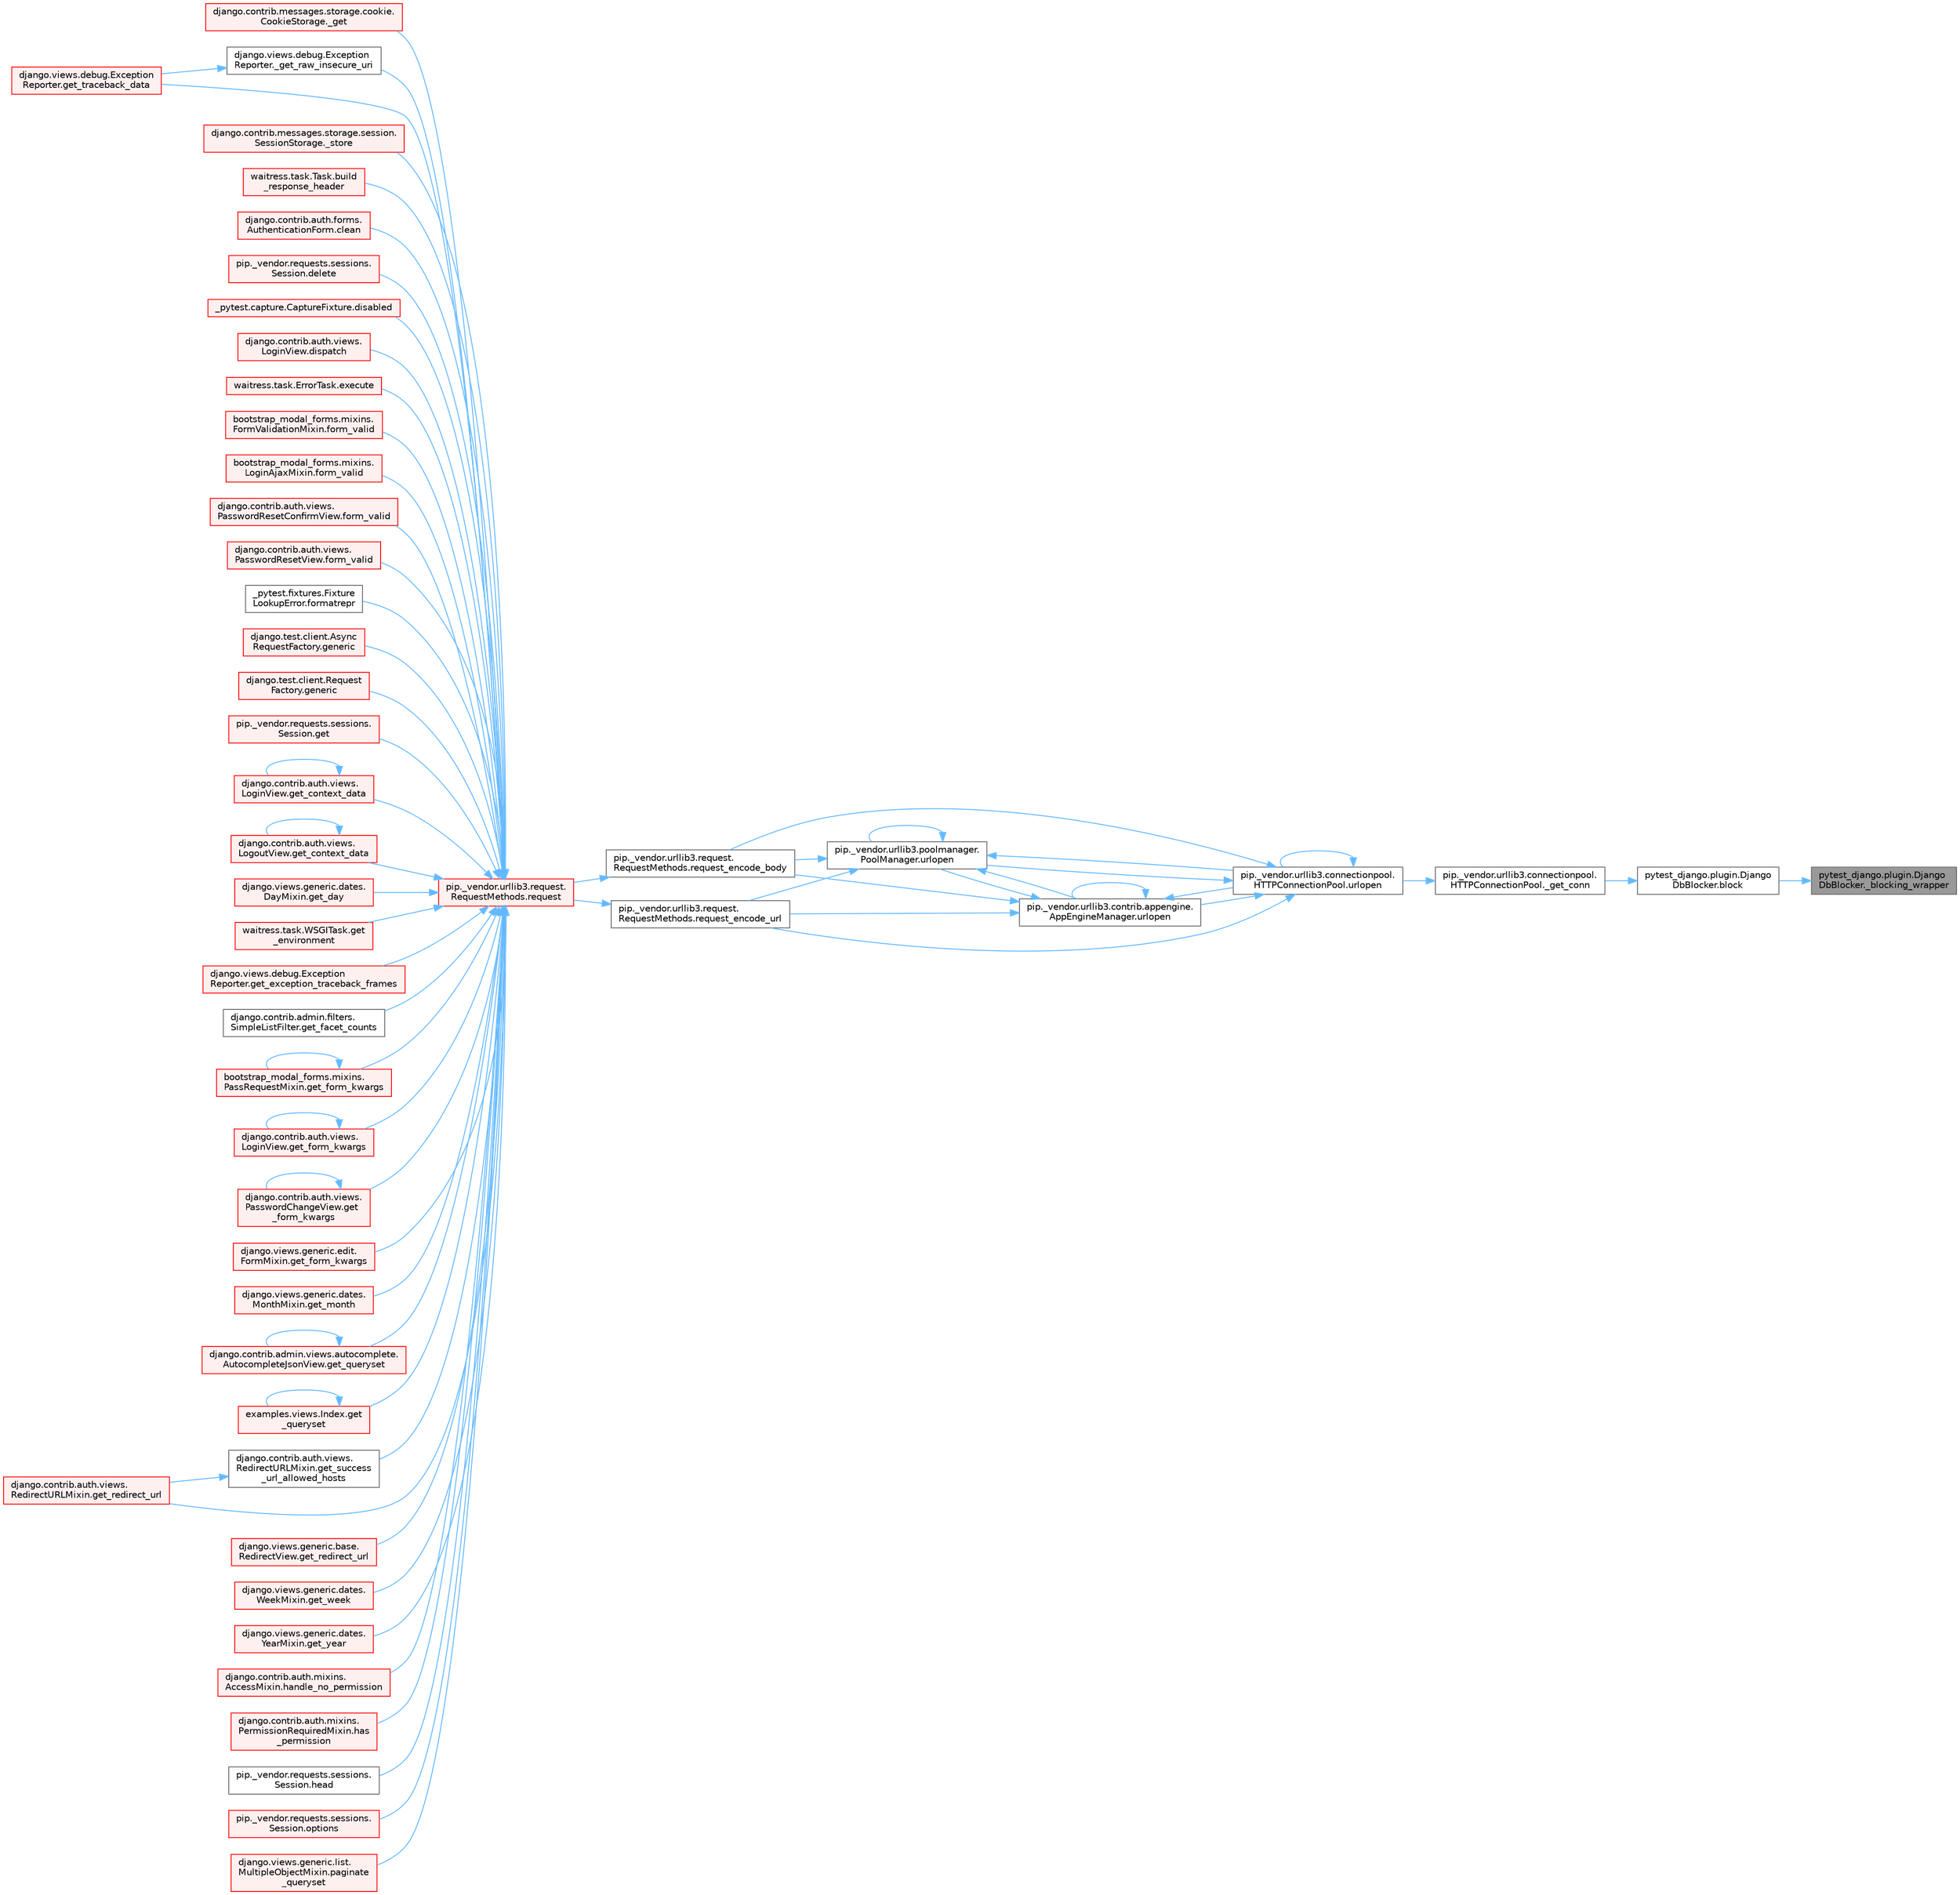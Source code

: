 digraph "pytest_django.plugin.DjangoDbBlocker._blocking_wrapper"
{
 // LATEX_PDF_SIZE
  bgcolor="transparent";
  edge [fontname=Helvetica,fontsize=10,labelfontname=Helvetica,labelfontsize=10];
  node [fontname=Helvetica,fontsize=10,shape=box,height=0.2,width=0.4];
  rankdir="RL";
  Node1 [id="Node000001",label="pytest_django.plugin.Django\lDbBlocker._blocking_wrapper",height=0.2,width=0.4,color="gray40", fillcolor="grey60", style="filled", fontcolor="black",tooltip=" "];
  Node1 -> Node2 [id="edge1_Node000001_Node000002",dir="back",color="steelblue1",style="solid",tooltip=" "];
  Node2 [id="Node000002",label="pytest_django.plugin.Django\lDbBlocker.block",height=0.2,width=0.4,color="grey40", fillcolor="white", style="filled",URL="$classpytest__django_1_1plugin_1_1_django_db_blocker.html#a3a81d35524691da48cf148fad4ca7859",tooltip=" "];
  Node2 -> Node3 [id="edge2_Node000002_Node000003",dir="back",color="steelblue1",style="solid",tooltip=" "];
  Node3 [id="Node000003",label="pip._vendor.urllib3.connectionpool.\lHTTPConnectionPool._get_conn",height=0.2,width=0.4,color="grey40", fillcolor="white", style="filled",URL="$classpip_1_1__vendor_1_1urllib3_1_1connectionpool_1_1_h_t_t_p_connection_pool.html#a9e54ab388e1655911664b7d0424aaa38",tooltip=" "];
  Node3 -> Node4 [id="edge3_Node000003_Node000004",dir="back",color="steelblue1",style="solid",tooltip=" "];
  Node4 [id="Node000004",label="pip._vendor.urllib3.connectionpool.\lHTTPConnectionPool.urlopen",height=0.2,width=0.4,color="grey40", fillcolor="white", style="filled",URL="$classpip_1_1__vendor_1_1urllib3_1_1connectionpool_1_1_h_t_t_p_connection_pool.html#ae35894f81da52ce45fa069cb5e1623c6",tooltip=" "];
  Node4 -> Node5 [id="edge4_Node000004_Node000005",dir="back",color="steelblue1",style="solid",tooltip=" "];
  Node5 [id="Node000005",label="pip._vendor.urllib3.request.\lRequestMethods.request_encode_body",height=0.2,width=0.4,color="grey40", fillcolor="white", style="filled",URL="$classpip_1_1__vendor_1_1urllib3_1_1request_1_1_request_methods.html#a2c8e6a574936ea1059cda06ae71793fc",tooltip=" "];
  Node5 -> Node6 [id="edge5_Node000005_Node000006",dir="back",color="steelblue1",style="solid",tooltip=" "];
  Node6 [id="Node000006",label="pip._vendor.urllib3.request.\lRequestMethods.request",height=0.2,width=0.4,color="red", fillcolor="#FFF0F0", style="filled",URL="$classpip_1_1__vendor_1_1urllib3_1_1request_1_1_request_methods.html#a73541f2f0edc7df7413b043e33c69e7f",tooltip=" "];
  Node6 -> Node7 [id="edge6_Node000006_Node000007",dir="back",color="steelblue1",style="solid",tooltip=" "];
  Node7 [id="Node000007",label="django.contrib.messages.storage.cookie.\lCookieStorage._get",height=0.2,width=0.4,color="red", fillcolor="#FFF0F0", style="filled",URL="$classdjango_1_1contrib_1_1messages_1_1storage_1_1cookie_1_1_cookie_storage.html#a39d084f6072109675c9ef06c047174e8",tooltip=" "];
  Node6 -> Node102 [id="edge7_Node000006_Node000102",dir="back",color="steelblue1",style="solid",tooltip=" "];
  Node102 [id="Node000102",label="django.views.debug.Exception\lReporter._get_raw_insecure_uri",height=0.2,width=0.4,color="grey40", fillcolor="white", style="filled",URL="$classdjango_1_1views_1_1debug_1_1_exception_reporter.html#a7a7120cc6b92c3e1a0b855e351c30f42",tooltip=" "];
  Node102 -> Node103 [id="edge8_Node000102_Node000103",dir="back",color="steelblue1",style="solid",tooltip=" "];
  Node103 [id="Node000103",label="django.views.debug.Exception\lReporter.get_traceback_data",height=0.2,width=0.4,color="red", fillcolor="#FFF0F0", style="filled",URL="$classdjango_1_1views_1_1debug_1_1_exception_reporter.html#ada9d00ba4c901b186db405e92ebbc211",tooltip=" "];
  Node6 -> Node106 [id="edge9_Node000006_Node000106",dir="back",color="steelblue1",style="solid",tooltip=" "];
  Node106 [id="Node000106",label="django.contrib.messages.storage.session.\lSessionStorage._store",height=0.2,width=0.4,color="red", fillcolor="#FFF0F0", style="filled",URL="$classdjango_1_1contrib_1_1messages_1_1storage_1_1session_1_1_session_storage.html#a371ed03facbc7ae28602ede4c99950d0",tooltip=" "];
  Node6 -> Node598 [id="edge10_Node000006_Node000598",dir="back",color="steelblue1",style="solid",tooltip=" "];
  Node598 [id="Node000598",label="waitress.task.Task.build\l_response_header",height=0.2,width=0.4,color="red", fillcolor="#FFF0F0", style="filled",URL="$classwaitress_1_1task_1_1_task.html#a4f20433be6bea4c797bfeb62408b997e",tooltip=" "];
  Node6 -> Node611 [id="edge11_Node000006_Node000611",dir="back",color="steelblue1",style="solid",tooltip=" "];
  Node611 [id="Node000611",label="django.contrib.auth.forms.\lAuthenticationForm.clean",height=0.2,width=0.4,color="red", fillcolor="#FFF0F0", style="filled",URL="$classdjango_1_1contrib_1_1auth_1_1forms_1_1_authentication_form.html#a92d28be6696caa8d1b7068eefe81793a",tooltip=" "];
  Node6 -> Node2894 [id="edge12_Node000006_Node002894",dir="back",color="steelblue1",style="solid",tooltip=" "];
  Node2894 [id="Node002894",label="pip._vendor.requests.sessions.\lSession.delete",height=0.2,width=0.4,color="red", fillcolor="#FFF0F0", style="filled",URL="$classpip_1_1__vendor_1_1requests_1_1sessions_1_1_session.html#abb6cd6b39dde48648dc875227e2e258e",tooltip=" "];
  Node6 -> Node2895 [id="edge13_Node000006_Node002895",dir="back",color="steelblue1",style="solid",tooltip=" "];
  Node2895 [id="Node002895",label="_pytest.capture.CaptureFixture.disabled",height=0.2,width=0.4,color="red", fillcolor="#FFF0F0", style="filled",URL="$class__pytest_1_1capture_1_1_capture_fixture.html#a3dda4f7495bd8fb93f4bd7dad2855d7f",tooltip=" "];
  Node6 -> Node2252 [id="edge14_Node000006_Node002252",dir="back",color="steelblue1",style="solid",tooltip=" "];
  Node2252 [id="Node002252",label="django.contrib.auth.views.\lLoginView.dispatch",height=0.2,width=0.4,color="red", fillcolor="#FFF0F0", style="filled",URL="$classdjango_1_1contrib_1_1auth_1_1views_1_1_login_view.html#a69a0b11a6598453586c755b32dfc02c3",tooltip=" "];
  Node6 -> Node2900 [id="edge15_Node000006_Node002900",dir="back",color="steelblue1",style="solid",tooltip=" "];
  Node2900 [id="Node002900",label="waitress.task.ErrorTask.execute",height=0.2,width=0.4,color="red", fillcolor="#FFF0F0", style="filled",URL="$classwaitress_1_1task_1_1_error_task.html#ad5c6d14c13ba3d33e82b1b138e634bb0",tooltip=" "];
  Node6 -> Node2901 [id="edge16_Node000006_Node002901",dir="back",color="steelblue1",style="solid",tooltip=" "];
  Node2901 [id="Node002901",label="bootstrap_modal_forms.mixins.\lFormValidationMixin.form_valid",height=0.2,width=0.4,color="red", fillcolor="#FFF0F0", style="filled",URL="$classbootstrap__modal__forms_1_1mixins_1_1_form_validation_mixin.html#a415bfd631a922d1368281b015e04ba4c",tooltip=" "];
  Node6 -> Node2902 [id="edge17_Node000006_Node002902",dir="back",color="steelblue1",style="solid",tooltip=" "];
  Node2902 [id="Node002902",label="bootstrap_modal_forms.mixins.\lLoginAjaxMixin.form_valid",height=0.2,width=0.4,color="red", fillcolor="#FFF0F0", style="filled",URL="$classbootstrap__modal__forms_1_1mixins_1_1_login_ajax_mixin.html#a1cba170b69b7fd25ca43d399c808725e",tooltip=" "];
  Node6 -> Node2903 [id="edge18_Node000006_Node002903",dir="back",color="steelblue1",style="solid",tooltip=" "];
  Node2903 [id="Node002903",label="django.contrib.auth.views.\lPasswordResetConfirmView.form_valid",height=0.2,width=0.4,color="red", fillcolor="#FFF0F0", style="filled",URL="$classdjango_1_1contrib_1_1auth_1_1views_1_1_password_reset_confirm_view.html#a6da228b477be1871236a83c005301b3c",tooltip=" "];
  Node6 -> Node2904 [id="edge19_Node000006_Node002904",dir="back",color="steelblue1",style="solid",tooltip=" "];
  Node2904 [id="Node002904",label="django.contrib.auth.views.\lPasswordResetView.form_valid",height=0.2,width=0.4,color="red", fillcolor="#FFF0F0", style="filled",URL="$classdjango_1_1contrib_1_1auth_1_1views_1_1_password_reset_view.html#a1beeb7e6b51b528c0c10b3a74c0d51e3",tooltip=" "];
  Node6 -> Node2905 [id="edge20_Node000006_Node002905",dir="back",color="steelblue1",style="solid",tooltip=" "];
  Node2905 [id="Node002905",label="_pytest.fixtures.Fixture\lLookupError.formatrepr",height=0.2,width=0.4,color="grey40", fillcolor="white", style="filled",URL="$class__pytest_1_1fixtures_1_1_fixture_lookup_error.html#a22b5af6283420cffbeff550a445d243a",tooltip=" "];
  Node6 -> Node2906 [id="edge21_Node000006_Node002906",dir="back",color="steelblue1",style="solid",tooltip=" "];
  Node2906 [id="Node002906",label="django.test.client.Async\lRequestFactory.generic",height=0.2,width=0.4,color="red", fillcolor="#FFF0F0", style="filled",URL="$classdjango_1_1test_1_1client_1_1_async_request_factory.html#a470d6888694e77c09bd7d8bf6d588233",tooltip=" "];
  Node6 -> Node2919 [id="edge22_Node000006_Node002919",dir="back",color="steelblue1",style="solid",tooltip=" "];
  Node2919 [id="Node002919",label="django.test.client.Request\lFactory.generic",height=0.2,width=0.4,color="red", fillcolor="#FFF0F0", style="filled",URL="$classdjango_1_1test_1_1client_1_1_request_factory.html#a24740fe264de91d8c4c1205c9172206d",tooltip=" "];
  Node6 -> Node2920 [id="edge23_Node000006_Node002920",dir="back",color="steelblue1",style="solid",tooltip=" "];
  Node2920 [id="Node002920",label="pip._vendor.requests.sessions.\lSession.get",height=0.2,width=0.4,color="red", fillcolor="#FFF0F0", style="filled",URL="$classpip_1_1__vendor_1_1requests_1_1sessions_1_1_session.html#ad86dcc9de47cd87bf70ecf0f2c537e53",tooltip=" "];
  Node6 -> Node2921 [id="edge24_Node000006_Node002921",dir="back",color="steelblue1",style="solid",tooltip=" "];
  Node2921 [id="Node002921",label="django.contrib.auth.views.\lLoginView.get_context_data",height=0.2,width=0.4,color="red", fillcolor="#FFF0F0", style="filled",URL="$classdjango_1_1contrib_1_1auth_1_1views_1_1_login_view.html#a5acd74035066c40850101f1d9643e328",tooltip=" "];
  Node2921 -> Node2921 [id="edge25_Node002921_Node002921",dir="back",color="steelblue1",style="solid",tooltip=" "];
  Node6 -> Node2922 [id="edge26_Node000006_Node002922",dir="back",color="steelblue1",style="solid",tooltip=" "];
  Node2922 [id="Node002922",label="django.contrib.auth.views.\lLogoutView.get_context_data",height=0.2,width=0.4,color="red", fillcolor="#FFF0F0", style="filled",URL="$classdjango_1_1contrib_1_1auth_1_1views_1_1_logout_view.html#afab0ac15cb452acb486a3f7b9747e43b",tooltip=" "];
  Node2922 -> Node2922 [id="edge27_Node002922_Node002922",dir="back",color="steelblue1",style="solid",tooltip=" "];
  Node6 -> Node2923 [id="edge28_Node000006_Node002923",dir="back",color="steelblue1",style="solid",tooltip=" "];
  Node2923 [id="Node002923",label="django.views.generic.dates.\lDayMixin.get_day",height=0.2,width=0.4,color="red", fillcolor="#FFF0F0", style="filled",URL="$classdjango_1_1views_1_1generic_1_1dates_1_1_day_mixin.html#a410db285b705518118df478a63fc572a",tooltip=" "];
  Node6 -> Node2924 [id="edge29_Node000006_Node002924",dir="back",color="steelblue1",style="solid",tooltip=" "];
  Node2924 [id="Node002924",label="waitress.task.WSGITask.get\l_environment",height=0.2,width=0.4,color="red", fillcolor="#FFF0F0", style="filled",URL="$classwaitress_1_1task_1_1_w_s_g_i_task.html#a9a1b4b87c8f7bee8209018ee7c743c26",tooltip=" "];
  Node6 -> Node2633 [id="edge30_Node000006_Node002633",dir="back",color="steelblue1",style="solid",tooltip=" "];
  Node2633 [id="Node002633",label="django.views.debug.Exception\lReporter.get_exception_traceback_frames",height=0.2,width=0.4,color="red", fillcolor="#FFF0F0", style="filled",URL="$classdjango_1_1views_1_1debug_1_1_exception_reporter.html#a326b08b3941038a5504f8e0a846bae68",tooltip=" "];
  Node6 -> Node2926 [id="edge31_Node000006_Node002926",dir="back",color="steelblue1",style="solid",tooltip=" "];
  Node2926 [id="Node002926",label="django.contrib.admin.filters.\lSimpleListFilter.get_facet_counts",height=0.2,width=0.4,color="grey40", fillcolor="white", style="filled",URL="$classdjango_1_1contrib_1_1admin_1_1filters_1_1_simple_list_filter.html#a97fd984f5668670f0887f81c30f9fda7",tooltip=" "];
  Node6 -> Node2927 [id="edge32_Node000006_Node002927",dir="back",color="steelblue1",style="solid",tooltip=" "];
  Node2927 [id="Node002927",label="bootstrap_modal_forms.mixins.\lPassRequestMixin.get_form_kwargs",height=0.2,width=0.4,color="red", fillcolor="#FFF0F0", style="filled",URL="$classbootstrap__modal__forms_1_1mixins_1_1_pass_request_mixin.html#ad4ae849823f332bb1016a8508cb34ee3",tooltip=" "];
  Node2927 -> Node2927 [id="edge33_Node002927_Node002927",dir="back",color="steelblue1",style="solid",tooltip=" "];
  Node6 -> Node2928 [id="edge34_Node000006_Node002928",dir="back",color="steelblue1",style="solid",tooltip=" "];
  Node2928 [id="Node002928",label="django.contrib.auth.views.\lLoginView.get_form_kwargs",height=0.2,width=0.4,color="red", fillcolor="#FFF0F0", style="filled",URL="$classdjango_1_1contrib_1_1auth_1_1views_1_1_login_view.html#a2eba98b8c16c8a98348679ea2c921d25",tooltip=" "];
  Node2928 -> Node2928 [id="edge35_Node002928_Node002928",dir="back",color="steelblue1",style="solid",tooltip=" "];
  Node6 -> Node2929 [id="edge36_Node000006_Node002929",dir="back",color="steelblue1",style="solid",tooltip=" "];
  Node2929 [id="Node002929",label="django.contrib.auth.views.\lPasswordChangeView.get\l_form_kwargs",height=0.2,width=0.4,color="red", fillcolor="#FFF0F0", style="filled",URL="$classdjango_1_1contrib_1_1auth_1_1views_1_1_password_change_view.html#a553cf3e37e5a2c05db774e580cbcc038",tooltip=" "];
  Node2929 -> Node2929 [id="edge37_Node002929_Node002929",dir="back",color="steelblue1",style="solid",tooltip=" "];
  Node6 -> Node1903 [id="edge38_Node000006_Node001903",dir="back",color="steelblue1",style="solid",tooltip=" "];
  Node1903 [id="Node001903",label="django.views.generic.edit.\lFormMixin.get_form_kwargs",height=0.2,width=0.4,color="red", fillcolor="#FFF0F0", style="filled",URL="$classdjango_1_1views_1_1generic_1_1edit_1_1_form_mixin.html#a7e8c141b6c4efa8727e7f06322969249",tooltip=" "];
  Node6 -> Node2930 [id="edge39_Node000006_Node002930",dir="back",color="steelblue1",style="solid",tooltip=" "];
  Node2930 [id="Node002930",label="django.views.generic.dates.\lMonthMixin.get_month",height=0.2,width=0.4,color="red", fillcolor="#FFF0F0", style="filled",URL="$classdjango_1_1views_1_1generic_1_1dates_1_1_month_mixin.html#add54a3d80358c6e643ac264d97d4f2a7",tooltip=" "];
  Node6 -> Node2931 [id="edge40_Node000006_Node002931",dir="back",color="steelblue1",style="solid",tooltip=" "];
  Node2931 [id="Node002931",label="django.contrib.admin.views.autocomplete.\lAutocompleteJsonView.get_queryset",height=0.2,width=0.4,color="red", fillcolor="#FFF0F0", style="filled",URL="$classdjango_1_1contrib_1_1admin_1_1views_1_1autocomplete_1_1_autocomplete_json_view.html#a6eb5abbd3b2e8b252a4ce9ca2680f3d3",tooltip=" "];
  Node2931 -> Node2931 [id="edge41_Node002931_Node002931",dir="back",color="steelblue1",style="solid",tooltip=" "];
  Node6 -> Node2932 [id="edge42_Node000006_Node002932",dir="back",color="steelblue1",style="solid",tooltip=" "];
  Node2932 [id="Node002932",label="examples.views.Index.get\l_queryset",height=0.2,width=0.4,color="red", fillcolor="#FFF0F0", style="filled",URL="$classexamples_1_1views_1_1_index.html#a288026bb9059b37dca786922296dfcd3",tooltip=" "];
  Node2932 -> Node2932 [id="edge43_Node002932_Node002932",dir="back",color="steelblue1",style="solid",tooltip=" "];
  Node6 -> Node2933 [id="edge44_Node000006_Node002933",dir="back",color="steelblue1",style="solid",tooltip=" "];
  Node2933 [id="Node002933",label="django.contrib.auth.views.\lRedirectURLMixin.get_redirect_url",height=0.2,width=0.4,color="red", fillcolor="#FFF0F0", style="filled",URL="$classdjango_1_1contrib_1_1auth_1_1views_1_1_redirect_u_r_l_mixin.html#a5598a164f9f21e7329630fad5e5c4c77",tooltip=" "];
  Node6 -> Node2249 [id="edge45_Node000006_Node002249",dir="back",color="steelblue1",style="solid",tooltip=" "];
  Node2249 [id="Node002249",label="django.views.generic.base.\lRedirectView.get_redirect_url",height=0.2,width=0.4,color="red", fillcolor="#FFF0F0", style="filled",URL="$classdjango_1_1views_1_1generic_1_1base_1_1_redirect_view.html#a04d6cdb2db124920ca88c0c2bed8b1af",tooltip=" "];
  Node6 -> Node2934 [id="edge46_Node000006_Node002934",dir="back",color="steelblue1",style="solid",tooltip=" "];
  Node2934 [id="Node002934",label="django.contrib.auth.views.\lRedirectURLMixin.get_success\l_url_allowed_hosts",height=0.2,width=0.4,color="grey40", fillcolor="white", style="filled",URL="$classdjango_1_1contrib_1_1auth_1_1views_1_1_redirect_u_r_l_mixin.html#a21199247491f0bae617b1efead90ee9b",tooltip=" "];
  Node2934 -> Node2933 [id="edge47_Node002934_Node002933",dir="back",color="steelblue1",style="solid",tooltip=" "];
  Node6 -> Node103 [id="edge48_Node000006_Node000103",dir="back",color="steelblue1",style="solid",tooltip=" "];
  Node6 -> Node2935 [id="edge49_Node000006_Node002935",dir="back",color="steelblue1",style="solid",tooltip=" "];
  Node2935 [id="Node002935",label="django.views.generic.dates.\lWeekMixin.get_week",height=0.2,width=0.4,color="red", fillcolor="#FFF0F0", style="filled",URL="$classdjango_1_1views_1_1generic_1_1dates_1_1_week_mixin.html#a39c8ca71985d8468df01d5dc0ee07750",tooltip=" "];
  Node6 -> Node2936 [id="edge50_Node000006_Node002936",dir="back",color="steelblue1",style="solid",tooltip=" "];
  Node2936 [id="Node002936",label="django.views.generic.dates.\lYearMixin.get_year",height=0.2,width=0.4,color="red", fillcolor="#FFF0F0", style="filled",URL="$classdjango_1_1views_1_1generic_1_1dates_1_1_year_mixin.html#a6e2e940e9853d71a94d5a41b71262ca3",tooltip=" "];
  Node6 -> Node2937 [id="edge51_Node000006_Node002937",dir="back",color="steelblue1",style="solid",tooltip=" "];
  Node2937 [id="Node002937",label="django.contrib.auth.mixins.\lAccessMixin.handle_no_permission",height=0.2,width=0.4,color="red", fillcolor="#FFF0F0", style="filled",URL="$classdjango_1_1contrib_1_1auth_1_1mixins_1_1_access_mixin.html#a3055bb05f7686a8b459fdf6d6b2866b0",tooltip=" "];
  Node6 -> Node2941 [id="edge52_Node000006_Node002941",dir="back",color="steelblue1",style="solid",tooltip=" "];
  Node2941 [id="Node002941",label="django.contrib.auth.mixins.\lPermissionRequiredMixin.has\l_permission",height=0.2,width=0.4,color="red", fillcolor="#FFF0F0", style="filled",URL="$classdjango_1_1contrib_1_1auth_1_1mixins_1_1_permission_required_mixin.html#a4401069defabdb52bb5308d170858633",tooltip=" "];
  Node6 -> Node2942 [id="edge53_Node000006_Node002942",dir="back",color="steelblue1",style="solid",tooltip=" "];
  Node2942 [id="Node002942",label="pip._vendor.requests.sessions.\lSession.head",height=0.2,width=0.4,color="grey40", fillcolor="white", style="filled",URL="$classpip_1_1__vendor_1_1requests_1_1sessions_1_1_session.html#a1629a21f81669fcbc725554975ecd2c7",tooltip=" "];
  Node6 -> Node2943 [id="edge54_Node000006_Node002943",dir="back",color="steelblue1",style="solid",tooltip=" "];
  Node2943 [id="Node002943",label="pip._vendor.requests.sessions.\lSession.options",height=0.2,width=0.4,color="red", fillcolor="#FFF0F0", style="filled",URL="$classpip_1_1__vendor_1_1requests_1_1sessions_1_1_session.html#a210270880f90521b3b3014748ecd87e9",tooltip=" "];
  Node6 -> Node2944 [id="edge55_Node000006_Node002944",dir="back",color="steelblue1",style="solid",tooltip=" "];
  Node2944 [id="Node002944",label="django.views.generic.list.\lMultipleObjectMixin.paginate\l_queryset",height=0.2,width=0.4,color="red", fillcolor="#FFF0F0", style="filled",URL="$classdjango_1_1views_1_1generic_1_1list_1_1_multiple_object_mixin.html#a629d97db3e2fce953986e39c9e5b0f5a",tooltip=" "];
  Node4 -> Node3184 [id="edge56_Node000004_Node003184",dir="back",color="steelblue1",style="solid",tooltip=" "];
  Node3184 [id="Node003184",label="pip._vendor.urllib3.request.\lRequestMethods.request_encode_url",height=0.2,width=0.4,color="grey40", fillcolor="white", style="filled",URL="$classpip_1_1__vendor_1_1urllib3_1_1request_1_1_request_methods.html#a364d38202ff4ab728e7bad368e74a431",tooltip=" "];
  Node3184 -> Node6 [id="edge57_Node003184_Node000006",dir="back",color="steelblue1",style="solid",tooltip=" "];
  Node4 -> Node4 [id="edge58_Node000004_Node000004",dir="back",color="steelblue1",style="solid",tooltip=" "];
  Node4 -> Node3185 [id="edge59_Node000004_Node003185",dir="back",color="steelblue1",style="solid",tooltip=" "];
  Node3185 [id="Node003185",label="pip._vendor.urllib3.contrib.appengine.\lAppEngineManager.urlopen",height=0.2,width=0.4,color="grey40", fillcolor="white", style="filled",URL="$classpip_1_1__vendor_1_1urllib3_1_1contrib_1_1appengine_1_1_app_engine_manager.html#a7b6f1d3b2aba947ba6c46d2bbe129d3a",tooltip=" "];
  Node3185 -> Node5 [id="edge60_Node003185_Node000005",dir="back",color="steelblue1",style="solid",tooltip=" "];
  Node3185 -> Node3184 [id="edge61_Node003185_Node003184",dir="back",color="steelblue1",style="solid",tooltip=" "];
  Node3185 -> Node4 [id="edge62_Node003185_Node000004",dir="back",color="steelblue1",style="solid",tooltip=" "];
  Node3185 -> Node3185 [id="edge63_Node003185_Node003185",dir="back",color="steelblue1",style="solid",tooltip=" "];
  Node3185 -> Node3186 [id="edge64_Node003185_Node003186",dir="back",color="steelblue1",style="solid",tooltip=" "];
  Node3186 [id="Node003186",label="pip._vendor.urllib3.poolmanager.\lPoolManager.urlopen",height=0.2,width=0.4,color="grey40", fillcolor="white", style="filled",URL="$classpip_1_1__vendor_1_1urllib3_1_1poolmanager_1_1_pool_manager.html#aef459d925edd0cadb3345527e8a35775",tooltip=" "];
  Node3186 -> Node5 [id="edge65_Node003186_Node000005",dir="back",color="steelblue1",style="solid",tooltip=" "];
  Node3186 -> Node3184 [id="edge66_Node003186_Node003184",dir="back",color="steelblue1",style="solid",tooltip=" "];
  Node3186 -> Node4 [id="edge67_Node003186_Node000004",dir="back",color="steelblue1",style="solid",tooltip=" "];
  Node3186 -> Node3185 [id="edge68_Node003186_Node003185",dir="back",color="steelblue1",style="solid",tooltip=" "];
  Node3186 -> Node3186 [id="edge69_Node003186_Node003186",dir="back",color="steelblue1",style="solid",tooltip=" "];
  Node4 -> Node3186 [id="edge70_Node000004_Node003186",dir="back",color="steelblue1",style="solid",tooltip=" "];
}
